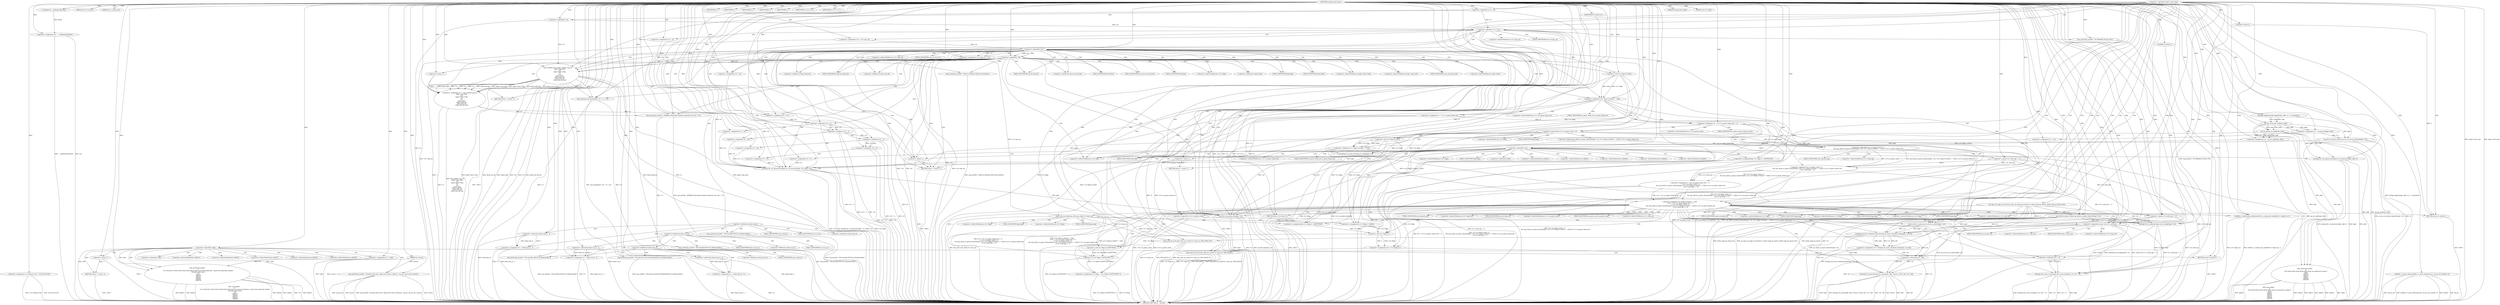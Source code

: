 digraph hostapd_notif_assoc {  
"1000116" [label = "(METHOD,hostapd_notif_assoc)" ]
"1000603" [label = "(METHOD_RETURN,int __fastcall)" ]
"1000117" [label = "(PARAM,hostapd_data *hapd)" ]
"1000118" [label = "(PARAM,const u8 *addr)" ]
"1000119" [label = "(PARAM,const u8 *req_ies)" ]
"1000120" [label = "(PARAM,size_t req_ies_len)" ]
"1000121" [label = "(PARAM,int reassoc)" ]
"1000138" [label = "(<operator>.assignment,v24 = __readfsqword(0x28u))" ]
"1000140" [label = "(__readfsqword,__readfsqword(0x28u))" ]
"1000143" [label = "(<operator>.logicalNot,!addr)" ]
"1000146" [label = "(wpa_printf,wpa_printf(2, \"hostapd_notif_assoc: Skip event with no address\", req_ies, req_ies_len, reassoc))" ]
"1000152" [label = "(RETURN,return -1;,return -1;)" ]
"1000153" [label = "(<operator>.minus,-1)" ]
"1000155" [label = "(<operator>.assignment,v10 = *addr)" ]
"1000160" [label = "(wpa_printf,wpa_printf(\n      2,\n      \"%s: Invalid SA=%02x:%02x:%02x:%02x:%02x:%02x in received indication - ignore this indication silently\",\n      \"hostapd_notif_assoc\",\n      v10,\n      addr[1],\n      addr[2],\n      addr[3],\n      addr[4],\n      addr[5]))" ]
"1000180" [label = "(RETURN,return 0;,return 0;)" ]
"1000181" [label = "(LITERAL,0,return 0;)" ]
"1000182" [label = "(hostapd_logger,hostapd_logger(hapd, addr, 1u, 2, \"associated\"))" ]
"1000188" [label = "(ieee802_11_parse_elems,ieee802_11_parse_elems(req_ies, req_ies_len, &elems, 0))" ]
"1000199" [label = "(<operator>.assignment,v11 = elems.wps_ie - 2)" ]
"1000201" [label = "(<operator>.subtraction,elems.wps_ie - 2)" ]
"1000206" [label = "(IDENTIFIER,L,)" ]
"1000207" [label = "(wpa_printf,wpa_printf(2, \"STA included WPS IE in (Re)AssocReq\"))" ]
"1000216" [label = "(<operator>.assignment,v11 = elems.rsn_ie - 2)" ]
"1000218" [label = "(<operator>.subtraction,elems.rsn_ie - 2)" ]
"1000223" [label = "(IDENTIFIER,L,)" ]
"1000224" [label = "(wpa_printf,wpa_printf(2, \"STA included RSN IE in (Re)AssocReq\"))" ]
"1000233" [label = "(<operator>.assignment,v11 = elems.wpa_ie - 2)" ]
"1000235" [label = "(<operator>.subtraction,elems.wpa_ie - 2)" ]
"1000240" [label = "(IDENTIFIER,L,)" ]
"1000241" [label = "(wpa_printf,wpa_printf(2, \"STA included WPA IE in (Re)AssocReq\"))" ]
"1000246" [label = "(wpa_printf,wpa_printf(2, \"STA did not include WPS/RSN/WPA IE in (Re)AssocReq\"))" ]
"1000249" [label = "(IDENTIFIER,L,)" ]
"1000250" [label = "(IDENTIFIER,L,)" ]
"1000251" [label = "(<operator>.assignment,v13 = ap_get_sta(hapd, addr))" ]
"1000253" [label = "(ap_get_sta,ap_get_sta(hapd, addr))" ]
"1000256" [label = "(<operator>.assignment,v14 = v13)" ]
"1000260" [label = "(IDENTIFIER,v13,if ( v13 ))" ]
"1000262" [label = "(ap_sta_no_session_timeout,ap_sta_no_session_timeout(hapd, v13))" ]
"1000265" [label = "(accounting_sta_stop,accounting_sta_stop(hapd, v14))" ]
"1000268" [label = "(<operator>.assignment,v14->timeout_next = STA_NULLFUNC)" ]
"1000275" [label = "(<operator>.assignment,v14 = ap_sta_add(hapd, addr))" ]
"1000277" [label = "(ap_sta_add,ap_sta_add(hapd, addr))" ]
"1000281" [label = "(<operator>.logicalNot,!v14)" ]
"1000284" [label = "(hostapd_drv_sta_disassoc,hostapd_drv_sta_disassoc(hapd, addr, 5))" ]
"1000288" [label = "(RETURN,return -1;,return -1;)" ]
"1000289" [label = "(<operator>.minus,-1)" ]
"1000291" [label = "(<operators>.assignmentAnd,v14->flags &= 0xFFFECFFF)" ]
"1000297" [label = "(wpa_printf,wpa_printf(\n      3,\n      \"STA %02x:%02x:%02x:%02x:%02x:%02x not allowed to connect\",\n      *addr,\n      addr[1],\n      addr[2],\n      addr[3],\n      addr[4],\n      addr[5]))" ]
"1000317" [label = "(<operator>.assignment,v15 = 1)" ]
"1000321" [label = "(hostapd_drv_sta_disassoc,hostapd_drv_sta_disassoc(hapd, v14->addr, v15))" ]
"1000327" [label = "(ap_free_sta,ap_free_sta(hapd, v14))" ]
"1000330" [label = "(RETURN,return -1;,return -1;)" ]
"1000331" [label = "(<operator>.minus,-1)" ]
"1000333" [label = "(ap_copy_sta_supp_op_classes,ap_copy_sta_supp_op_classes(v14, elems.supp_op_classes, elems.supp_op_classes_len))" ]
"1000342" [label = "(<operator>.logicalNot,!hapd->conf->wpa)" ]
"1000350" [label = "(<operator>.logicalOr,!v11 || !v12)" ]
"1000351" [label = "(<operator>.logicalNot,!v11)" ]
"1000353" [label = "(<operator>.logicalNot,!v12)" ]
"1000356" [label = "(wpa_printf,wpa_printf(2, \"No WPA/RSN IE from STA\"))" ]
"1000359" [label = "(<operator>.assignment,v15 = 13)" ]
"1000363" [label = "(<operator>.assignment,v16 = v14->wpa_sm)" ]
"1000369" [label = "(<operator>.logicalNot,!v16)" ]
"1000372" [label = "(<operator>.assignment,v14->wpa_sm = v16)" ]
"1000378" [label = "(<operator>.logicalNot,!v16)" ]
"1000381" [label = "(wpa_printf,wpa_printf(5, \"Failed to initialize WPA state machine\"))" ]
"1000384" [label = "(RETURN,return -1;,return -1;)" ]
"1000385" [label = "(<operator>.minus,-1)" ]
"1000387" [label = "(<operator>.assignment,v17 = wpa_validate_wpa_ie(\n          hapd->wpa_auth,\n          v16,\n          hapd->iface->freq,\n          v11,\n          v12,\n          elems.mdie,\n          elems.mdie_len,\n          elems.owe_dh,\n          elems.owe_dh_len))" ]
"1000389" [label = "(wpa_validate_wpa_ie,wpa_validate_wpa_ie(\n          hapd->wpa_auth,\n          v16,\n          hapd->iface->freq,\n          v11,\n          v12,\n          elems.mdie,\n          elems.mdie_len,\n          elems.owe_dh,\n          elems.owe_dh_len))" ]
"1000414" [label = "(IDENTIFIER,v17,if ( v17 ))" ]
"1000416" [label = "(<operator>.assignment,v18 = v17)" ]
"1000419" [label = "(wpa_printf,wpa_printf(2, \"WPA/RSN information element rejected? (res %u)\", v17))" ]
"1000423" [label = "(wpa_hexdump,wpa_hexdump(2, \"IE\", v11, v12))" ]
"1000428" [label = "(<operator>.assignment,v15 = 18)" ]
"1000432" [label = "(<operator>.notEquals,v18 != 2)" ]
"1000436" [label = "(<operator>.assignment,v15 = 19)" ]
"1000440" [label = "(<operator>.notEquals,v18 != 3)" ]
"1000444" [label = "(<operator>.assignment,v15 = 20)" ]
"1000448" [label = "(<operator>.notEquals,v18 != 4)" ]
"1000452" [label = "(<operator>.assignment,v15 = 24)" ]
"1000456" [label = "(<operator>.notEquals,v18 != 8)" ]
"1000459" [label = "(<operator>.assignment,v15 = 13)" ]
"1000464" [label = "(<operator>.logicalOr,(v14->flags & 0x402) != 1026\n    || (v5 = v14->sa_query_timed_out) != 0\n    || v14->sa_query_count > 0\n    && ((ap_check_sa_query_timeout(hapd, v14), (v14->flags & 0x402) != 1026) || v14->sa_query_timed_out)\n    || v14->auth_alg == 2)" ]
"1000465" [label = "(<operator>.notEquals,(v14->flags & 0x402) != 1026)" ]
"1000466" [label = "(<operator>.and,v14->flags & 0x402)" ]
"1000472" [label = "(<operator>.logicalOr,(v5 = v14->sa_query_timed_out) != 0\n    || v14->sa_query_count > 0\n    && ((ap_check_sa_query_timeout(hapd, v14), (v14->flags & 0x402) != 1026) || v14->sa_query_timed_out)\n    || v14->auth_alg == 2)" ]
"1000473" [label = "(<operator>.notEquals,(v5 = v14->sa_query_timed_out) != 0)" ]
"1000474" [label = "(<operator>.assignment,v5 = v14->sa_query_timed_out)" ]
"1000480" [label = "(<operator>.logicalOr,v14->sa_query_count > 0\n    && ((ap_check_sa_query_timeout(hapd, v14), (v14->flags & 0x402) != 1026) || v14->sa_query_timed_out)\n    || v14->auth_alg == 2)" ]
"1000481" [label = "(<operator>.logicalAnd,v14->sa_query_count > 0\n    && ((ap_check_sa_query_timeout(hapd, v14), (v14->flags & 0x402) != 1026) || v14->sa_query_timed_out))" ]
"1000482" [label = "(<operator>.greaterThan,v14->sa_query_count > 0)" ]
"1000489" [label = "(ap_check_sa_query_timeout,ap_check_sa_query_timeout(hapd, v14))" ]
"1000492" [label = "(<operator>.notEquals,(v14->flags & 0x402) != 1026)" ]
"1000493" [label = "(<operator>.and,v14->flags & 0x402)" ]
"1000487" [label = "(<operator>.logicalOr,(ap_check_sa_query_timeout(hapd, v14), (v14->flags & 0x402) != 1026) || v14->sa_query_timed_out)" ]
"1000502" [label = "(<operator>.equals,v14->auth_alg == 2)" ]
"1000509" [label = "(wpa_auth_uses_mfp,wpa_auth_uses_mfp(v14->wpa_sm))" ]
"1000513" [label = "(<operators>.assignmentOr,v14->flags |= 0x400u)" ]
"1000519" [label = "(<operators>.assignmentAnd,v14->flags &= 0xFFFFFBFF)" ]
"1000525" [label = "(<operator>.assignment,v20 = v14->flags & 2)" ]
"1000527" [label = "(<operator>.and,v14->flags & 2)" ]
"1000532" [label = "(<operator>.assignment,v14->flags = v14->flags & 0xFFF7FFFF | 3)" ]
"1000536" [label = "(<operator>.or,v14->flags & 0xFFF7FFFF | 3)" ]
"1000537" [label = "(<operator>.and,v14->flags & 0xFFF7FFFF)" ]
"1000543" [label = "(hostapd_set_sta_flags,hostapd_set_sta_flags(hapd, v14))" ]
"1000547" [label = "(<operator>.logicalAnd,reassoc && v14->auth_alg == 2)" ]
"1000549" [label = "(<operator>.equals,v14->auth_alg == 2)" ]
"1000554" [label = "(wpa_auth_sm_event,wpa_auth_sm_event(v14->wpa_sm, WPA_ASSOC_FT))" ]
"1000560" [label = "(wpa_auth_sm_event,wpa_auth_sm_event(v14->wpa_sm, WPA_ASSOC))" ]
"1000565" [label = "(hostapd_new_assoc_sta,hostapd_new_assoc_sta(hapd, v14, v20 != 0))" ]
"1000568" [label = "(<operator>.notEquals,v20 != 0)" ]
"1000571" [label = "(ieee802_1x_notify_port_enabled,ieee802_1x_notify_port_enabled(v14->eapol_sm, 1))" ]
"1000576" [label = "(RETURN,return 0;,return 0;)" ]
"1000577" [label = "(LITERAL,0,return 0;)" ]
"1000579" [label = "(<operator>.logicalNot,!v14->sa_query_count)" ]
"1000583" [label = "(ap_sta_start_sa_query,ap_sta_start_sa_query(hapd, v14))" ]
"1000586" [label = "(<operator>.assignment,v19 = hostapd_eid_assoc_comeback_time(hapd, v14, buf))" ]
"1000588" [label = "(hostapd_eid_assoc_comeback_time,hostapd_eid_assoc_comeback_time(hapd, v14, buf))" ]
"1000592" [label = "(hostapd_sta_assoc,hostapd_sta_assoc(hapd, addr, reassoc, 0x1Eu, buf, v19 - buf))" ]
"1000598" [label = "(<operator>.subtraction,v19 - buf)" ]
"1000601" [label = "(RETURN,return v5;,return v5;)" ]
"1000602" [label = "(IDENTIFIER,v5,return v5;)" ]
"1000157" [label = "(<operator>.indirection,*addr)" ]
"1000165" [label = "(<operator>.indirectIndexAccess,addr[1])" ]
"1000168" [label = "(<operator>.indirectIndexAccess,addr[2])" ]
"1000171" [label = "(<operator>.indirectIndexAccess,addr[3])" ]
"1000174" [label = "(<operator>.indirectIndexAccess,addr[4])" ]
"1000177" [label = "(<operator>.indirectIndexAccess,addr[5])" ]
"1000195" [label = "(<operator>.fieldAccess,elems.wps_ie)" ]
"1000202" [label = "(<operator>.fieldAccess,elems.wps_ie)" ]
"1000204" [label = "(FIELD_IDENTIFIER,wps_ie,wps_ie)" ]
"1000212" [label = "(<operator>.fieldAccess,elems.rsn_ie)" ]
"1000214" [label = "(FIELD_IDENTIFIER,rsn_ie,rsn_ie)" ]
"1000219" [label = "(<operator>.fieldAccess,elems.rsn_ie)" ]
"1000221" [label = "(FIELD_IDENTIFIER,rsn_ie,rsn_ie)" ]
"1000229" [label = "(<operator>.fieldAccess,elems.wpa_ie)" ]
"1000231" [label = "(FIELD_IDENTIFIER,wpa_ie,wpa_ie)" ]
"1000236" [label = "(<operator>.fieldAccess,elems.wpa_ie)" ]
"1000238" [label = "(FIELD_IDENTIFIER,wpa_ie,wpa_ie)" ]
"1000292" [label = "(<operator>.indirectFieldAccess,v14->flags)" ]
"1000294" [label = "(FIELD_IDENTIFIER,flags,flags)" ]
"1000300" [label = "(<operator>.indirection,*addr)" ]
"1000302" [label = "(<operator>.indirectIndexAccess,addr[1])" ]
"1000305" [label = "(<operator>.indirectIndexAccess,addr[2])" ]
"1000308" [label = "(<operator>.indirectIndexAccess,addr[3])" ]
"1000311" [label = "(<operator>.indirectIndexAccess,addr[4])" ]
"1000314" [label = "(<operator>.indirectIndexAccess,addr[5])" ]
"1000323" [label = "(<operator>.indirectFieldAccess,v14->addr)" ]
"1000325" [label = "(FIELD_IDENTIFIER,addr,addr)" ]
"1000365" [label = "(<operator>.indirectFieldAccess,v14->wpa_sm)" ]
"1000367" [label = "(FIELD_IDENTIFIER,wpa_sm,wpa_sm)" ]
"1000373" [label = "(<operator>.indirectFieldAccess,v14->wpa_sm)" ]
"1000375" [label = "(FIELD_IDENTIFIER,wpa_sm,wpa_sm)" ]
"1000390" [label = "(<operator>.indirectFieldAccess,hapd->wpa_auth)" ]
"1000392" [label = "(FIELD_IDENTIFIER,wpa_auth,wpa_auth)" ]
"1000394" [label = "(<operator>.indirectFieldAccess,hapd->iface->freq)" ]
"1000395" [label = "(<operator>.indirectFieldAccess,hapd->iface)" ]
"1000397" [label = "(FIELD_IDENTIFIER,iface,iface)" ]
"1000398" [label = "(FIELD_IDENTIFIER,freq,freq)" ]
"1000401" [label = "(<operator>.fieldAccess,elems.mdie)" ]
"1000403" [label = "(FIELD_IDENTIFIER,mdie,mdie)" ]
"1000404" [label = "(<operator>.fieldAccess,elems.mdie_len)" ]
"1000406" [label = "(FIELD_IDENTIFIER,mdie_len,mdie_len)" ]
"1000407" [label = "(<operator>.fieldAccess,elems.owe_dh)" ]
"1000409" [label = "(FIELD_IDENTIFIER,owe_dh,owe_dh)" ]
"1000410" [label = "(<operator>.fieldAccess,elems.owe_dh_len)" ]
"1000412" [label = "(FIELD_IDENTIFIER,owe_dh_len,owe_dh_len)" ]
"1000467" [label = "(<operator>.indirectFieldAccess,v14->flags)" ]
"1000469" [label = "(FIELD_IDENTIFIER,flags,flags)" ]
"1000476" [label = "(<operator>.indirectFieldAccess,v14->sa_query_timed_out)" ]
"1000478" [label = "(FIELD_IDENTIFIER,sa_query_timed_out,sa_query_timed_out)" ]
"1000483" [label = "(<operator>.indirectFieldAccess,v14->sa_query_count)" ]
"1000485" [label = "(FIELD_IDENTIFIER,sa_query_count,sa_query_count)" ]
"1000494" [label = "(<operator>.indirectFieldAccess,v14->flags)" ]
"1000496" [label = "(FIELD_IDENTIFIER,flags,flags)" ]
"1000499" [label = "(<operator>.indirectFieldAccess,v14->sa_query_timed_out)" ]
"1000501" [label = "(FIELD_IDENTIFIER,sa_query_timed_out,sa_query_timed_out)" ]
"1000503" [label = "(<operator>.indirectFieldAccess,v14->auth_alg)" ]
"1000505" [label = "(FIELD_IDENTIFIER,auth_alg,auth_alg)" ]
"1000510" [label = "(<operator>.indirectFieldAccess,v14->wpa_sm)" ]
"1000512" [label = "(FIELD_IDENTIFIER,wpa_sm,wpa_sm)" ]
"1000514" [label = "(<operator>.indirectFieldAccess,v14->flags)" ]
"1000516" [label = "(FIELD_IDENTIFIER,flags,flags)" ]
"1000520" [label = "(<operator>.indirectFieldAccess,v14->flags)" ]
"1000522" [label = "(FIELD_IDENTIFIER,flags,flags)" ]
"1000528" [label = "(<operator>.indirectFieldAccess,v14->flags)" ]
"1000530" [label = "(FIELD_IDENTIFIER,flags,flags)" ]
"1000533" [label = "(<operator>.indirectFieldAccess,v14->flags)" ]
"1000535" [label = "(FIELD_IDENTIFIER,flags,flags)" ]
"1000538" [label = "(<operator>.indirectFieldAccess,v14->flags)" ]
"1000540" [label = "(FIELD_IDENTIFIER,flags,flags)" ]
"1000550" [label = "(<operator>.indirectFieldAccess,v14->auth_alg)" ]
"1000552" [label = "(FIELD_IDENTIFIER,auth_alg,auth_alg)" ]
"1000555" [label = "(<operator>.indirectFieldAccess,v14->wpa_sm)" ]
"1000557" [label = "(FIELD_IDENTIFIER,wpa_sm,wpa_sm)" ]
"1000561" [label = "(<operator>.indirectFieldAccess,v14->wpa_sm)" ]
"1000563" [label = "(FIELD_IDENTIFIER,wpa_sm,wpa_sm)" ]
"1000572" [label = "(<operator>.indirectFieldAccess,v14->eapol_sm)" ]
"1000574" [label = "(FIELD_IDENTIFIER,eapol_sm,eapol_sm)" ]
"1000580" [label = "(<operator>.indirectFieldAccess,v14->sa_query_count)" ]
"1000582" [label = "(FIELD_IDENTIFIER,sa_query_count,sa_query_count)" ]
  "1000152" -> "1000603"  [ label = "DDG: <RET>"] 
  "1000576" -> "1000603"  [ label = "DDG: <RET>"] 
  "1000180" -> "1000603"  [ label = "DDG: <RET>"] 
  "1000384" -> "1000603"  [ label = "DDG: <RET>"] 
  "1000288" -> "1000603"  [ label = "DDG: <RET>"] 
  "1000330" -> "1000603"  [ label = "DDG: <RET>"] 
  "1000464" -> "1000603"  [ label = "DDG: (v14->flags & 0x402) != 1026\n    || (v5 = v14->sa_query_timed_out) != 0\n    || v14->sa_query_count > 0\n    && ((ap_check_sa_query_timeout(hapd, v14), (v14->flags & 0x402) != 1026) || v14->sa_query_timed_out)\n    || v14->auth_alg == 2"] 
  "1000525" -> "1000603"  [ label = "DDG: v14->flags & 2"] 
  "1000547" -> "1000603"  [ label = "DDG: v14->auth_alg == 2"] 
  "1000289" -> "1000603"  [ label = "DDG: -1"] 
  "1000327" -> "1000603"  [ label = "DDG: ap_free_sta(hapd, v14)"] 
  "1000160" -> "1000603"  [ label = "DDG: v10"] 
  "1000143" -> "1000603"  [ label = "DDG: addr"] 
  "1000216" -> "1000603"  [ label = "DDG: elems.rsn_ie - 2"] 
  "1000532" -> "1000603"  [ label = "DDG: v14->flags"] 
  "1000143" -> "1000603"  [ label = "DDG: !addr"] 
  "1000342" -> "1000603"  [ label = "DDG: !hapd->conf->wpa"] 
  "1000389" -> "1000603"  [ label = "DDG: hapd->iface->freq"] 
  "1000565" -> "1000603"  [ label = "DDG: v14"] 
  "1000199" -> "1000603"  [ label = "DDG: v11"] 
  "1000571" -> "1000603"  [ label = "DDG: ieee802_1x_notify_port_enabled(v14->eapol_sm, 1)"] 
  "1000387" -> "1000603"  [ label = "DDG: wpa_validate_wpa_ie(\n          hapd->wpa_auth,\n          v16,\n          hapd->iface->freq,\n          v11,\n          v12,\n          elems.mdie,\n          elems.mdie_len,\n          elems.owe_dh,\n          elems.owe_dh_len)"] 
  "1000188" -> "1000603"  [ label = "DDG: &elems"] 
  "1000532" -> "1000603"  [ label = "DDG: v14->flags & 0xFFF7FFFF | 3"] 
  "1000480" -> "1000603"  [ label = "DDG: v14->auth_alg == 2"] 
  "1000389" -> "1000603"  [ label = "DDG: elems.owe_dh"] 
  "1000333" -> "1000603"  [ label = "DDG: elems.supp_op_classes"] 
  "1000351" -> "1000603"  [ label = "DDG: v11"] 
  "1000138" -> "1000603"  [ label = "DDG: v24"] 
  "1000188" -> "1000603"  [ label = "DDG: req_ies"] 
  "1000350" -> "1000603"  [ label = "DDG: !v12"] 
  "1000547" -> "1000603"  [ label = "DDG: reassoc"] 
  "1000160" -> "1000603"  [ label = "DDG: addr[4]"] 
  "1000321" -> "1000603"  [ label = "DDG: hostapd_drv_sta_disassoc(hapd, v14->addr, v15)"] 
  "1000268" -> "1000603"  [ label = "DDG: v14->timeout_next"] 
  "1000265" -> "1000603"  [ label = "DDG: accounting_sta_stop(hapd, v14)"] 
  "1000297" -> "1000603"  [ label = "DDG: addr[3]"] 
  "1000560" -> "1000603"  [ label = "DDG: WPA_ASSOC"] 
  "1000350" -> "1000603"  [ label = "DDG: !v11"] 
  "1000256" -> "1000603"  [ label = "DDG: v13"] 
  "1000419" -> "1000603"  [ label = "DDG: v17"] 
  "1000592" -> "1000603"  [ label = "DDG: addr"] 
  "1000333" -> "1000603"  [ label = "DDG: v14"] 
  "1000321" -> "1000603"  [ label = "DDG: v14->addr"] 
  "1000554" -> "1000603"  [ label = "DDG: v14->wpa_sm"] 
  "1000389" -> "1000603"  [ label = "DDG: elems.mdie"] 
  "1000246" -> "1000603"  [ label = "DDG: wpa_printf(2, \"STA did not include WPS/RSN/WPA IE in (Re)AssocReq\")"] 
  "1000155" -> "1000603"  [ label = "DDG: *addr"] 
  "1000216" -> "1000603"  [ label = "DDG: v11"] 
  "1000389" -> "1000603"  [ label = "DDG: v16"] 
  "1000547" -> "1000603"  [ label = "DDG: reassoc && v14->auth_alg == 2"] 
  "1000369" -> "1000603"  [ label = "DDG: !v16"] 
  "1000432" -> "1000603"  [ label = "DDG: v18"] 
  "1000481" -> "1000603"  [ label = "DDG: v14->sa_query_count > 0"] 
  "1000592" -> "1000603"  [ label = "DDG: buf"] 
  "1000448" -> "1000603"  [ label = "DDG: v18 != 4"] 
  "1000233" -> "1000603"  [ label = "DDG: v11"] 
  "1000579" -> "1000603"  [ label = "DDG: !v14->sa_query_count"] 
  "1000121" -> "1000603"  [ label = "DDG: reassoc"] 
  "1000482" -> "1000603"  [ label = "DDG: v14->sa_query_count"] 
  "1000356" -> "1000603"  [ label = "DDG: wpa_printf(2, \"No WPA/RSN IE from STA\")"] 
  "1000268" -> "1000603"  [ label = "DDG: STA_NULLFUNC"] 
  "1000480" -> "1000603"  [ label = "DDG: v14->sa_query_count > 0\n    && ((ap_check_sa_query_timeout(hapd, v14), (v14->flags & 0x402) != 1026) || v14->sa_query_timed_out)"] 
  "1000464" -> "1000603"  [ label = "DDG: (v14->flags & 0x402) != 1026"] 
  "1000481" -> "1000603"  [ label = "DDG: (ap_check_sa_query_timeout(hapd, v14), (v14->flags & 0x402) != 1026) || v14->sa_query_timed_out"] 
  "1000440" -> "1000603"  [ label = "DDG: v18 != 3"] 
  "1000153" -> "1000603"  [ label = "DDG: -1"] 
  "1000586" -> "1000603"  [ label = "DDG: hostapd_eid_assoc_comeback_time(hapd, v14, buf)"] 
  "1000241" -> "1000603"  [ label = "DDG: wpa_printf(2, \"STA included WPA IE in (Re)AssocReq\")"] 
  "1000297" -> "1000603"  [ label = "DDG: addr[1]"] 
  "1000554" -> "1000603"  [ label = "DDG: WPA_ASSOC_FT"] 
  "1000456" -> "1000603"  [ label = "DDG: v18"] 
  "1000389" -> "1000603"  [ label = "DDG: v12"] 
  "1000363" -> "1000603"  [ label = "DDG: v14->wpa_sm"] 
  "1000291" -> "1000603"  [ label = "DDG: v14->flags"] 
  "1000224" -> "1000603"  [ label = "DDG: wpa_printf(2, \"STA included RSN IE in (Re)AssocReq\")"] 
  "1000423" -> "1000603"  [ label = "DDG: v11"] 
  "1000146" -> "1000603"  [ label = "DDG: req_ies_len"] 
  "1000146" -> "1000603"  [ label = "DDG: req_ies"] 
  "1000472" -> "1000603"  [ label = "DDG: v14->sa_query_count > 0\n    && ((ap_check_sa_query_timeout(hapd, v14), (v14->flags & 0x402) != 1026) || v14->sa_query_timed_out)\n    || v14->auth_alg == 2"] 
  "1000182" -> "1000603"  [ label = "DDG: hostapd_logger(hapd, addr, 1u, 2, \"associated\")"] 
  "1000251" -> "1000603"  [ label = "DDG: ap_get_sta(hapd, addr)"] 
  "1000235" -> "1000603"  [ label = "DDG: elems.wpa_ie"] 
  "1000281" -> "1000603"  [ label = "DDG: v14"] 
  "1000419" -> "1000603"  [ label = "DDG: wpa_printf(2, \"WPA/RSN information element rejected? (res %u)\", v17)"] 
  "1000188" -> "1000603"  [ label = "DDG: req_ies_len"] 
  "1000474" -> "1000603"  [ label = "DDG: v5"] 
  "1000385" -> "1000603"  [ label = "DDG: -1"] 
  "1000275" -> "1000603"  [ label = "DDG: ap_sta_add(hapd, addr)"] 
  "1000389" -> "1000603"  [ label = "DDG: elems.owe_dh_len"] 
  "1000350" -> "1000603"  [ label = "DDG: !v11 || !v12"] 
  "1000378" -> "1000603"  [ label = "DDG: !v16"] 
  "1000253" -> "1000603"  [ label = "DDG: addr"] 
  "1000207" -> "1000603"  [ label = "DDG: wpa_printf(2, \"STA included WPS IE in (Re)AssocReq\")"] 
  "1000583" -> "1000603"  [ label = "DDG: ap_sta_start_sa_query(hapd, v14)"] 
  "1000277" -> "1000603"  [ label = "DDG: addr"] 
  "1000297" -> "1000603"  [ label = "DDG: addr[5]"] 
  "1000378" -> "1000603"  [ label = "DDG: v16"] 
  "1000487" -> "1000603"  [ label = "DDG: v14->sa_query_timed_out"] 
  "1000342" -> "1000603"  [ label = "DDG: hapd->conf->wpa"] 
  "1000284" -> "1000603"  [ label = "DDG: addr"] 
  "1000440" -> "1000603"  [ label = "DDG: v18"] 
  "1000592" -> "1000603"  [ label = "DDG: hapd"] 
  "1000297" -> "1000603"  [ label = "DDG: addr[4]"] 
  "1000598" -> "1000603"  [ label = "DDG: v19"] 
  "1000560" -> "1000603"  [ label = "DDG: wpa_auth_sm_event(v14->wpa_sm, WPA_ASSOC)"] 
  "1000502" -> "1000603"  [ label = "DDG: v14->auth_alg"] 
  "1000160" -> "1000603"  [ label = "DDG: addr[3]"] 
  "1000472" -> "1000603"  [ label = "DDG: (v5 = v14->sa_query_timed_out) != 0"] 
  "1000188" -> "1000603"  [ label = "DDG: ieee802_11_parse_elems(req_ies, req_ies_len, &elems, 0)"] 
  "1000281" -> "1000603"  [ label = "DDG: !v14"] 
  "1000387" -> "1000603"  [ label = "DDG: v17"] 
  "1000389" -> "1000603"  [ label = "DDG: elems.mdie_len"] 
  "1000423" -> "1000603"  [ label = "DDG: wpa_hexdump(2, \"IE\", v11, v12)"] 
  "1000565" -> "1000603"  [ label = "DDG: v20 != 0"] 
  "1000474" -> "1000603"  [ label = "DDG: v14->sa_query_timed_out"] 
  "1000568" -> "1000603"  [ label = "DDG: v20"] 
  "1000327" -> "1000603"  [ label = "DDG: hapd"] 
  "1000536" -> "1000603"  [ label = "DDG: v14->flags & 0xFFF7FFFF"] 
  "1000297" -> "1000603"  [ label = "DDG: *addr"] 
  "1000592" -> "1000603"  [ label = "DDG: hostapd_sta_assoc(hapd, addr, reassoc, 0x1Eu, buf, v19 - buf)"] 
  "1000489" -> "1000603"  [ label = "DDG: ap_check_sa_query_timeout(hapd, v14)"] 
  "1000199" -> "1000603"  [ label = "DDG: elems.wps_ie - 2"] 
  "1000565" -> "1000603"  [ label = "DDG: hapd"] 
  "1000466" -> "1000603"  [ label = "DDG: v14->flags"] 
  "1000327" -> "1000603"  [ label = "DDG: v14"] 
  "1000160" -> "1000603"  [ label = "DDG: addr[5]"] 
  "1000432" -> "1000603"  [ label = "DDG: v18 != 2"] 
  "1000448" -> "1000603"  [ label = "DDG: v18"] 
  "1000493" -> "1000603"  [ label = "DDG: v14->flags"] 
  "1000565" -> "1000603"  [ label = "DDG: hostapd_new_assoc_sta(hapd, v14, v20 != 0)"] 
  "1000353" -> "1000603"  [ label = "DDG: v12"] 
  "1000588" -> "1000603"  [ label = "DDG: v14"] 
  "1000138" -> "1000603"  [ label = "DDG: __readfsqword(0x28u)"] 
  "1000262" -> "1000603"  [ label = "DDG: v13"] 
  "1000492" -> "1000603"  [ label = "DDG: v14->flags & 0x402"] 
  "1000554" -> "1000603"  [ label = "DDG: wpa_auth_sm_event(v14->wpa_sm, WPA_ASSOC_FT)"] 
  "1000297" -> "1000603"  [ label = "DDG: addr[2]"] 
  "1000284" -> "1000603"  [ label = "DDG: hostapd_drv_sta_disassoc(hapd, addr, 5)"] 
  "1000592" -> "1000603"  [ label = "DDG: v19 - buf"] 
  "1000389" -> "1000603"  [ label = "DDG: v11"] 
  "1000160" -> "1000603"  [ label = "DDG: wpa_printf(\n      2,\n      \"%s: Invalid SA=%02x:%02x:%02x:%02x:%02x:%02x in received indication - ignore this indication silently\",\n      \"hostapd_notif_assoc\",\n      v10,\n      addr[1],\n      addr[2],\n      addr[3],\n      addr[4],\n      addr[5])"] 
  "1000579" -> "1000603"  [ label = "DDG: v14->sa_query_count"] 
  "1000464" -> "1000603"  [ label = "DDG: (v5 = v14->sa_query_timed_out) != 0\n    || v14->sa_query_count > 0\n    && ((ap_check_sa_query_timeout(hapd, v14), (v14->flags & 0x402) != 1026) || v14->sa_query_timed_out)\n    || v14->auth_alg == 2"] 
  "1000509" -> "1000603"  [ label = "DDG: wpa_auth_uses_mfp(v14->wpa_sm)"] 
  "1000262" -> "1000603"  [ label = "DDG: ap_sta_no_session_timeout(hapd, v13)"] 
  "1000321" -> "1000603"  [ label = "DDG: v15"] 
  "1000372" -> "1000603"  [ label = "DDG: v14->wpa_sm"] 
  "1000592" -> "1000603"  [ label = "DDG: reassoc"] 
  "1000201" -> "1000603"  [ label = "DDG: elems.wps_ie"] 
  "1000297" -> "1000603"  [ label = "DDG: wpa_printf(\n      3,\n      \"STA %02x:%02x:%02x:%02x:%02x:%02x not allowed to connect\",\n      *addr,\n      addr[1],\n      addr[2],\n      addr[3],\n      addr[4],\n      addr[5])"] 
  "1000543" -> "1000603"  [ label = "DDG: hostapd_set_sta_flags(hapd, v14)"] 
  "1000465" -> "1000603"  [ label = "DDG: v14->flags & 0x402"] 
  "1000560" -> "1000603"  [ label = "DDG: v14->wpa_sm"] 
  "1000456" -> "1000603"  [ label = "DDG: v18 != 8"] 
  "1000333" -> "1000603"  [ label = "DDG: elems.supp_op_classes_len"] 
  "1000571" -> "1000603"  [ label = "DDG: v14->eapol_sm"] 
  "1000146" -> "1000603"  [ label = "DDG: wpa_printf(2, \"hostapd_notif_assoc: Skip event with no address\", req_ies, req_ies_len, reassoc)"] 
  "1000381" -> "1000603"  [ label = "DDG: wpa_printf(5, \"Failed to initialize WPA state machine\")"] 
  "1000423" -> "1000603"  [ label = "DDG: v12"] 
  "1000160" -> "1000603"  [ label = "DDG: addr[2]"] 
  "1000160" -> "1000603"  [ label = "DDG: addr[1]"] 
  "1000389" -> "1000603"  [ label = "DDG: hapd->wpa_auth"] 
  "1000218" -> "1000603"  [ label = "DDG: elems.rsn_ie"] 
  "1000146" -> "1000603"  [ label = "DDG: reassoc"] 
  "1000233" -> "1000603"  [ label = "DDG: elems.wpa_ie - 2"] 
  "1000284" -> "1000603"  [ label = "DDG: hapd"] 
  "1000549" -> "1000603"  [ label = "DDG: v14->auth_alg"] 
  "1000333" -> "1000603"  [ label = "DDG: ap_copy_sta_supp_op_classes(v14, elems.supp_op_classes, elems.supp_op_classes_len)"] 
  "1000331" -> "1000603"  [ label = "DDG: -1"] 
  "1000601" -> "1000603"  [ label = "DDG: <RET>"] 
  "1000116" -> "1000117"  [ label = "DDG: "] 
  "1000116" -> "1000118"  [ label = "DDG: "] 
  "1000116" -> "1000119"  [ label = "DDG: "] 
  "1000116" -> "1000120"  [ label = "DDG: "] 
  "1000116" -> "1000121"  [ label = "DDG: "] 
  "1000140" -> "1000138"  [ label = "DDG: 0x28u"] 
  "1000116" -> "1000138"  [ label = "DDG: "] 
  "1000116" -> "1000140"  [ label = "DDG: "] 
  "1000116" -> "1000143"  [ label = "DDG: "] 
  "1000116" -> "1000146"  [ label = "DDG: "] 
  "1000121" -> "1000146"  [ label = "DDG: reassoc"] 
  "1000153" -> "1000152"  [ label = "DDG: -1"] 
  "1000116" -> "1000153"  [ label = "DDG: "] 
  "1000116" -> "1000155"  [ label = "DDG: "] 
  "1000116" -> "1000160"  [ label = "DDG: "] 
  "1000155" -> "1000160"  [ label = "DDG: v10"] 
  "1000143" -> "1000160"  [ label = "DDG: addr"] 
  "1000181" -> "1000180"  [ label = "DDG: 0"] 
  "1000116" -> "1000180"  [ label = "DDG: "] 
  "1000116" -> "1000181"  [ label = "DDG: "] 
  "1000116" -> "1000182"  [ label = "DDG: "] 
  "1000116" -> "1000188"  [ label = "DDG: "] 
  "1000201" -> "1000199"  [ label = "DDG: elems.wps_ie"] 
  "1000201" -> "1000199"  [ label = "DDG: 2"] 
  "1000116" -> "1000199"  [ label = "DDG: "] 
  "1000116" -> "1000201"  [ label = "DDG: "] 
  "1000116" -> "1000206"  [ label = "DDG: "] 
  "1000116" -> "1000207"  [ label = "DDG: "] 
  "1000218" -> "1000216"  [ label = "DDG: elems.rsn_ie"] 
  "1000218" -> "1000216"  [ label = "DDG: 2"] 
  "1000116" -> "1000216"  [ label = "DDG: "] 
  "1000116" -> "1000218"  [ label = "DDG: "] 
  "1000116" -> "1000223"  [ label = "DDG: "] 
  "1000116" -> "1000224"  [ label = "DDG: "] 
  "1000235" -> "1000233"  [ label = "DDG: elems.wpa_ie"] 
  "1000235" -> "1000233"  [ label = "DDG: 2"] 
  "1000116" -> "1000233"  [ label = "DDG: "] 
  "1000116" -> "1000235"  [ label = "DDG: "] 
  "1000116" -> "1000240"  [ label = "DDG: "] 
  "1000116" -> "1000241"  [ label = "DDG: "] 
  "1000116" -> "1000246"  [ label = "DDG: "] 
  "1000116" -> "1000249"  [ label = "DDG: "] 
  "1000116" -> "1000250"  [ label = "DDG: "] 
  "1000253" -> "1000251"  [ label = "DDG: hapd"] 
  "1000253" -> "1000251"  [ label = "DDG: addr"] 
  "1000116" -> "1000251"  [ label = "DDG: "] 
  "1000182" -> "1000253"  [ label = "DDG: hapd"] 
  "1000116" -> "1000253"  [ label = "DDG: "] 
  "1000182" -> "1000253"  [ label = "DDG: addr"] 
  "1000251" -> "1000256"  [ label = "DDG: v13"] 
  "1000116" -> "1000256"  [ label = "DDG: "] 
  "1000116" -> "1000260"  [ label = "DDG: "] 
  "1000253" -> "1000262"  [ label = "DDG: hapd"] 
  "1000116" -> "1000262"  [ label = "DDG: "] 
  "1000251" -> "1000262"  [ label = "DDG: v13"] 
  "1000262" -> "1000265"  [ label = "DDG: hapd"] 
  "1000116" -> "1000265"  [ label = "DDG: "] 
  "1000256" -> "1000265"  [ label = "DDG: v14"] 
  "1000116" -> "1000268"  [ label = "DDG: "] 
  "1000277" -> "1000275"  [ label = "DDG: hapd"] 
  "1000277" -> "1000275"  [ label = "DDG: addr"] 
  "1000116" -> "1000275"  [ label = "DDG: "] 
  "1000253" -> "1000277"  [ label = "DDG: hapd"] 
  "1000116" -> "1000277"  [ label = "DDG: "] 
  "1000253" -> "1000277"  [ label = "DDG: addr"] 
  "1000275" -> "1000281"  [ label = "DDG: v14"] 
  "1000116" -> "1000281"  [ label = "DDG: "] 
  "1000277" -> "1000284"  [ label = "DDG: hapd"] 
  "1000116" -> "1000284"  [ label = "DDG: "] 
  "1000277" -> "1000284"  [ label = "DDG: addr"] 
  "1000289" -> "1000288"  [ label = "DDG: -1"] 
  "1000116" -> "1000289"  [ label = "DDG: "] 
  "1000116" -> "1000291"  [ label = "DDG: "] 
  "1000116" -> "1000297"  [ label = "DDG: "] 
  "1000253" -> "1000297"  [ label = "DDG: addr"] 
  "1000277" -> "1000297"  [ label = "DDG: addr"] 
  "1000116" -> "1000317"  [ label = "DDG: "] 
  "1000265" -> "1000321"  [ label = "DDG: hapd"] 
  "1000277" -> "1000321"  [ label = "DDG: hapd"] 
  "1000116" -> "1000321"  [ label = "DDG: "] 
  "1000444" -> "1000321"  [ label = "DDG: v15"] 
  "1000436" -> "1000321"  [ label = "DDG: v15"] 
  "1000452" -> "1000321"  [ label = "DDG: v15"] 
  "1000317" -> "1000321"  [ label = "DDG: v15"] 
  "1000359" -> "1000321"  [ label = "DDG: v15"] 
  "1000428" -> "1000321"  [ label = "DDG: v15"] 
  "1000459" -> "1000321"  [ label = "DDG: v15"] 
  "1000321" -> "1000327"  [ label = "DDG: hapd"] 
  "1000116" -> "1000327"  [ label = "DDG: "] 
  "1000265" -> "1000327"  [ label = "DDG: v14"] 
  "1000333" -> "1000327"  [ label = "DDG: v14"] 
  "1000281" -> "1000327"  [ label = "DDG: v14"] 
  "1000331" -> "1000330"  [ label = "DDG: -1"] 
  "1000116" -> "1000331"  [ label = "DDG: "] 
  "1000116" -> "1000333"  [ label = "DDG: "] 
  "1000351" -> "1000350"  [ label = "DDG: v11"] 
  "1000116" -> "1000351"  [ label = "DDG: "] 
  "1000353" -> "1000350"  [ label = "DDG: v12"] 
  "1000116" -> "1000353"  [ label = "DDG: "] 
  "1000116" -> "1000356"  [ label = "DDG: "] 
  "1000116" -> "1000359"  [ label = "DDG: "] 
  "1000116" -> "1000363"  [ label = "DDG: "] 
  "1000363" -> "1000369"  [ label = "DDG: v16"] 
  "1000116" -> "1000369"  [ label = "DDG: "] 
  "1000369" -> "1000372"  [ label = "DDG: v16"] 
  "1000116" -> "1000372"  [ label = "DDG: "] 
  "1000116" -> "1000378"  [ label = "DDG: "] 
  "1000369" -> "1000378"  [ label = "DDG: v16"] 
  "1000116" -> "1000381"  [ label = "DDG: "] 
  "1000385" -> "1000384"  [ label = "DDG: -1"] 
  "1000116" -> "1000385"  [ label = "DDG: "] 
  "1000389" -> "1000387"  [ label = "DDG: elems.owe_dh_len"] 
  "1000389" -> "1000387"  [ label = "DDG: elems.mdie"] 
  "1000389" -> "1000387"  [ label = "DDG: v12"] 
  "1000389" -> "1000387"  [ label = "DDG: v16"] 
  "1000389" -> "1000387"  [ label = "DDG: v11"] 
  "1000389" -> "1000387"  [ label = "DDG: elems.owe_dh"] 
  "1000389" -> "1000387"  [ label = "DDG: hapd->wpa_auth"] 
  "1000389" -> "1000387"  [ label = "DDG: hapd->iface->freq"] 
  "1000389" -> "1000387"  [ label = "DDG: elems.mdie_len"] 
  "1000116" -> "1000387"  [ label = "DDG: "] 
  "1000369" -> "1000389"  [ label = "DDG: v16"] 
  "1000378" -> "1000389"  [ label = "DDG: v16"] 
  "1000116" -> "1000389"  [ label = "DDG: "] 
  "1000351" -> "1000389"  [ label = "DDG: v11"] 
  "1000353" -> "1000389"  [ label = "DDG: v12"] 
  "1000116" -> "1000414"  [ label = "DDG: "] 
  "1000387" -> "1000416"  [ label = "DDG: v17"] 
  "1000116" -> "1000416"  [ label = "DDG: "] 
  "1000116" -> "1000419"  [ label = "DDG: "] 
  "1000387" -> "1000419"  [ label = "DDG: v17"] 
  "1000116" -> "1000423"  [ label = "DDG: "] 
  "1000389" -> "1000423"  [ label = "DDG: v11"] 
  "1000389" -> "1000423"  [ label = "DDG: v12"] 
  "1000116" -> "1000428"  [ label = "DDG: "] 
  "1000416" -> "1000432"  [ label = "DDG: v18"] 
  "1000116" -> "1000432"  [ label = "DDG: "] 
  "1000116" -> "1000436"  [ label = "DDG: "] 
  "1000432" -> "1000440"  [ label = "DDG: v18"] 
  "1000116" -> "1000440"  [ label = "DDG: "] 
  "1000116" -> "1000444"  [ label = "DDG: "] 
  "1000440" -> "1000448"  [ label = "DDG: v18"] 
  "1000116" -> "1000448"  [ label = "DDG: "] 
  "1000116" -> "1000452"  [ label = "DDG: "] 
  "1000448" -> "1000456"  [ label = "DDG: v18"] 
  "1000116" -> "1000456"  [ label = "DDG: "] 
  "1000116" -> "1000459"  [ label = "DDG: "] 
  "1000465" -> "1000464"  [ label = "DDG: v14->flags & 0x402"] 
  "1000465" -> "1000464"  [ label = "DDG: 1026"] 
  "1000492" -> "1000464"  [ label = "DDG: (v14->flags & 0x402) != 1026"] 
  "1000466" -> "1000465"  [ label = "DDG: v14->flags"] 
  "1000466" -> "1000465"  [ label = "DDG: 0x402"] 
  "1000116" -> "1000466"  [ label = "DDG: "] 
  "1000116" -> "1000465"  [ label = "DDG: "] 
  "1000472" -> "1000464"  [ label = "DDG: (v5 = v14->sa_query_timed_out) != 0"] 
  "1000472" -> "1000464"  [ label = "DDG: v14->sa_query_count > 0\n    && ((ap_check_sa_query_timeout(hapd, v14), (v14->flags & 0x402) != 1026) || v14->sa_query_timed_out)\n    || v14->auth_alg == 2"] 
  "1000473" -> "1000472"  [ label = "DDG: 0"] 
  "1000474" -> "1000473"  [ label = "DDG: v5"] 
  "1000116" -> "1000474"  [ label = "DDG: "] 
  "1000116" -> "1000473"  [ label = "DDG: "] 
  "1000480" -> "1000472"  [ label = "DDG: v14->sa_query_count > 0\n    && ((ap_check_sa_query_timeout(hapd, v14), (v14->flags & 0x402) != 1026) || v14->sa_query_timed_out)"] 
  "1000480" -> "1000472"  [ label = "DDG: v14->auth_alg == 2"] 
  "1000481" -> "1000480"  [ label = "DDG: v14->sa_query_count > 0"] 
  "1000481" -> "1000480"  [ label = "DDG: (ap_check_sa_query_timeout(hapd, v14), (v14->flags & 0x402) != 1026) || v14->sa_query_timed_out"] 
  "1000482" -> "1000481"  [ label = "DDG: v14->sa_query_count"] 
  "1000482" -> "1000481"  [ label = "DDG: 0"] 
  "1000116" -> "1000482"  [ label = "DDG: "] 
  "1000487" -> "1000481"  [ label = "DDG: v14->sa_query_timed_out"] 
  "1000116" -> "1000489"  [ label = "DDG: "] 
  "1000333" -> "1000489"  [ label = "DDG: v14"] 
  "1000493" -> "1000492"  [ label = "DDG: v14->flags"] 
  "1000493" -> "1000492"  [ label = "DDG: 0x402"] 
  "1000466" -> "1000493"  [ label = "DDG: v14->flags"] 
  "1000116" -> "1000493"  [ label = "DDG: "] 
  "1000116" -> "1000492"  [ label = "DDG: "] 
  "1000502" -> "1000480"  [ label = "DDG: v14->auth_alg"] 
  "1000502" -> "1000480"  [ label = "DDG: 2"] 
  "1000116" -> "1000502"  [ label = "DDG: "] 
  "1000372" -> "1000509"  [ label = "DDG: v14->wpa_sm"] 
  "1000116" -> "1000513"  [ label = "DDG: "] 
  "1000466" -> "1000513"  [ label = "DDG: v14->flags"] 
  "1000493" -> "1000513"  [ label = "DDG: v14->flags"] 
  "1000116" -> "1000519"  [ label = "DDG: "] 
  "1000466" -> "1000519"  [ label = "DDG: v14->flags"] 
  "1000493" -> "1000519"  [ label = "DDG: v14->flags"] 
  "1000527" -> "1000525"  [ label = "DDG: v14->flags"] 
  "1000527" -> "1000525"  [ label = "DDG: 2"] 
  "1000116" -> "1000525"  [ label = "DDG: "] 
  "1000513" -> "1000527"  [ label = "DDG: v14->flags"] 
  "1000519" -> "1000527"  [ label = "DDG: v14->flags"] 
  "1000116" -> "1000527"  [ label = "DDG: "] 
  "1000536" -> "1000532"  [ label = "DDG: v14->flags & 0xFFF7FFFF"] 
  "1000536" -> "1000532"  [ label = "DDG: 3"] 
  "1000537" -> "1000536"  [ label = "DDG: v14->flags"] 
  "1000537" -> "1000536"  [ label = "DDG: 0xFFF7FFFF"] 
  "1000527" -> "1000537"  [ label = "DDG: v14->flags"] 
  "1000116" -> "1000537"  [ label = "DDG: "] 
  "1000116" -> "1000536"  [ label = "DDG: "] 
  "1000489" -> "1000543"  [ label = "DDG: hapd"] 
  "1000116" -> "1000543"  [ label = "DDG: "] 
  "1000333" -> "1000543"  [ label = "DDG: v14"] 
  "1000489" -> "1000543"  [ label = "DDG: v14"] 
  "1000116" -> "1000547"  [ label = "DDG: "] 
  "1000549" -> "1000547"  [ label = "DDG: v14->auth_alg"] 
  "1000549" -> "1000547"  [ label = "DDG: 2"] 
  "1000480" -> "1000547"  [ label = "DDG: v14->auth_alg == 2"] 
  "1000502" -> "1000549"  [ label = "DDG: v14->auth_alg"] 
  "1000116" -> "1000549"  [ label = "DDG: "] 
  "1000509" -> "1000554"  [ label = "DDG: v14->wpa_sm"] 
  "1000116" -> "1000554"  [ label = "DDG: "] 
  "1000509" -> "1000560"  [ label = "DDG: v14->wpa_sm"] 
  "1000116" -> "1000560"  [ label = "DDG: "] 
  "1000543" -> "1000565"  [ label = "DDG: hapd"] 
  "1000116" -> "1000565"  [ label = "DDG: "] 
  "1000543" -> "1000565"  [ label = "DDG: v14"] 
  "1000568" -> "1000565"  [ label = "DDG: v20"] 
  "1000568" -> "1000565"  [ label = "DDG: 0"] 
  "1000525" -> "1000568"  [ label = "DDG: v20"] 
  "1000116" -> "1000568"  [ label = "DDG: "] 
  "1000116" -> "1000571"  [ label = "DDG: "] 
  "1000577" -> "1000576"  [ label = "DDG: 0"] 
  "1000116" -> "1000576"  [ label = "DDG: "] 
  "1000116" -> "1000577"  [ label = "DDG: "] 
  "1000482" -> "1000579"  [ label = "DDG: v14->sa_query_count"] 
  "1000489" -> "1000583"  [ label = "DDG: hapd"] 
  "1000116" -> "1000583"  [ label = "DDG: "] 
  "1000333" -> "1000583"  [ label = "DDG: v14"] 
  "1000489" -> "1000583"  [ label = "DDG: v14"] 
  "1000588" -> "1000586"  [ label = "DDG: hapd"] 
  "1000588" -> "1000586"  [ label = "DDG: v14"] 
  "1000588" -> "1000586"  [ label = "DDG: buf"] 
  "1000116" -> "1000586"  [ label = "DDG: "] 
  "1000583" -> "1000588"  [ label = "DDG: hapd"] 
  "1000489" -> "1000588"  [ label = "DDG: hapd"] 
  "1000116" -> "1000588"  [ label = "DDG: "] 
  "1000333" -> "1000588"  [ label = "DDG: v14"] 
  "1000583" -> "1000588"  [ label = "DDG: v14"] 
  "1000489" -> "1000588"  [ label = "DDG: v14"] 
  "1000588" -> "1000592"  [ label = "DDG: hapd"] 
  "1000116" -> "1000592"  [ label = "DDG: "] 
  "1000598" -> "1000592"  [ label = "DDG: buf"] 
  "1000598" -> "1000592"  [ label = "DDG: v19"] 
  "1000586" -> "1000598"  [ label = "DDG: v19"] 
  "1000116" -> "1000598"  [ label = "DDG: "] 
  "1000588" -> "1000598"  [ label = "DDG: buf"] 
  "1000602" -> "1000601"  [ label = "DDG: v5"] 
  "1000474" -> "1000601"  [ label = "DDG: v5"] 
  "1000116" -> "1000602"  [ label = "DDG: "] 
  "1000143" -> "1000160"  [ label = "CDG: "] 
  "1000143" -> "1000157"  [ label = "CDG: "] 
  "1000143" -> "1000155"  [ label = "CDG: "] 
  "1000143" -> "1000153"  [ label = "CDG: "] 
  "1000143" -> "1000152"  [ label = "CDG: "] 
  "1000143" -> "1000146"  [ label = "CDG: "] 
  "1000143" -> "1000174"  [ label = "CDG: "] 
  "1000143" -> "1000171"  [ label = "CDG: "] 
  "1000143" -> "1000168"  [ label = "CDG: "] 
  "1000143" -> "1000165"  [ label = "CDG: "] 
  "1000143" -> "1000180"  [ label = "CDG: "] 
  "1000143" -> "1000177"  [ label = "CDG: "] 
  "1000195" -> "1000207"  [ label = "CDG: "] 
  "1000195" -> "1000204"  [ label = "CDG: "] 
  "1000195" -> "1000202"  [ label = "CDG: "] 
  "1000195" -> "1000201"  [ label = "CDG: "] 
  "1000195" -> "1000199"  [ label = "CDG: "] 
  "1000195" -> "1000214"  [ label = "CDG: "] 
  "1000195" -> "1000212"  [ label = "CDG: "] 
  "1000212" -> "1000224"  [ label = "CDG: "] 
  "1000212" -> "1000221"  [ label = "CDG: "] 
  "1000212" -> "1000219"  [ label = "CDG: "] 
  "1000212" -> "1000218"  [ label = "CDG: "] 
  "1000212" -> "1000216"  [ label = "CDG: "] 
  "1000212" -> "1000231"  [ label = "CDG: "] 
  "1000212" -> "1000229"  [ label = "CDG: "] 
  "1000229" -> "1000238"  [ label = "CDG: "] 
  "1000229" -> "1000236"  [ label = "CDG: "] 
  "1000229" -> "1000235"  [ label = "CDG: "] 
  "1000229" -> "1000233"  [ label = "CDG: "] 
  "1000229" -> "1000246"  [ label = "CDG: "] 
  "1000229" -> "1000241"  [ label = "CDG: "] 
  "1000281" -> "1000288"  [ label = "CDG: "] 
  "1000281" -> "1000284"  [ label = "CDG: "] 
  "1000281" -> "1000302"  [ label = "CDG: "] 
  "1000281" -> "1000300"  [ label = "CDG: "] 
  "1000281" -> "1000297"  [ label = "CDG: "] 
  "1000281" -> "1000294"  [ label = "CDG: "] 
  "1000281" -> "1000292"  [ label = "CDG: "] 
  "1000281" -> "1000291"  [ label = "CDG: "] 
  "1000281" -> "1000289"  [ label = "CDG: "] 
  "1000281" -> "1000317"  [ label = "CDG: "] 
  "1000281" -> "1000314"  [ label = "CDG: "] 
  "1000281" -> "1000311"  [ label = "CDG: "] 
  "1000281" -> "1000308"  [ label = "CDG: "] 
  "1000281" -> "1000305"  [ label = "CDG: "] 
  "1000281" -> "1000331"  [ label = "CDG: "] 
  "1000281" -> "1000330"  [ label = "CDG: "] 
  "1000281" -> "1000327"  [ label = "CDG: "] 
  "1000281" -> "1000325"  [ label = "CDG: "] 
  "1000281" -> "1000323"  [ label = "CDG: "] 
  "1000281" -> "1000321"  [ label = "CDG: "] 
  "1000342" -> "1000528"  [ label = "CDG: "] 
  "1000342" -> "1000527"  [ label = "CDG: "] 
  "1000342" -> "1000525"  [ label = "CDG: "] 
  "1000342" -> "1000543"  [ label = "CDG: "] 
  "1000342" -> "1000540"  [ label = "CDG: "] 
  "1000342" -> "1000538"  [ label = "CDG: "] 
  "1000342" -> "1000537"  [ label = "CDG: "] 
  "1000342" -> "1000536"  [ label = "CDG: "] 
  "1000342" -> "1000535"  [ label = "CDG: "] 
  "1000342" -> "1000533"  [ label = "CDG: "] 
  "1000342" -> "1000532"  [ label = "CDG: "] 
  "1000342" -> "1000530"  [ label = "CDG: "] 
  "1000342" -> "1000547"  [ label = "CDG: "] 
  "1000342" -> "1000576"  [ label = "CDG: "] 
  "1000342" -> "1000574"  [ label = "CDG: "] 
  "1000342" -> "1000572"  [ label = "CDG: "] 
  "1000342" -> "1000571"  [ label = "CDG: "] 
  "1000342" -> "1000568"  [ label = "CDG: "] 
  "1000342" -> "1000565"  [ label = "CDG: "] 
  "1000342" -> "1000351"  [ label = "CDG: "] 
  "1000342" -> "1000350"  [ label = "CDG: "] 
  "1000342" -> "1000552"  [ label = "CDG: "] 
  "1000342" -> "1000550"  [ label = "CDG: "] 
  "1000342" -> "1000549"  [ label = "CDG: "] 
  "1000350" -> "1000331"  [ label = "CDG: "] 
  "1000350" -> "1000330"  [ label = "CDG: "] 
  "1000350" -> "1000327"  [ label = "CDG: "] 
  "1000350" -> "1000325"  [ label = "CDG: "] 
  "1000350" -> "1000323"  [ label = "CDG: "] 
  "1000350" -> "1000321"  [ label = "CDG: "] 
  "1000350" -> "1000367"  [ label = "CDG: "] 
  "1000350" -> "1000365"  [ label = "CDG: "] 
  "1000350" -> "1000363"  [ label = "CDG: "] 
  "1000350" -> "1000359"  [ label = "CDG: "] 
  "1000350" -> "1000356"  [ label = "CDG: "] 
  "1000350" -> "1000369"  [ label = "CDG: "] 
  "1000351" -> "1000353"  [ label = "CDG: "] 
  "1000369" -> "1000378"  [ label = "CDG: "] 
  "1000369" -> "1000375"  [ label = "CDG: "] 
  "1000369" -> "1000373"  [ label = "CDG: "] 
  "1000369" -> "1000372"  [ label = "CDG: "] 
  "1000369" -> "1000398"  [ label = "CDG: "] 
  "1000369" -> "1000397"  [ label = "CDG: "] 
  "1000369" -> "1000395"  [ label = "CDG: "] 
  "1000369" -> "1000394"  [ label = "CDG: "] 
  "1000369" -> "1000392"  [ label = "CDG: "] 
  "1000369" -> "1000390"  [ label = "CDG: "] 
  "1000369" -> "1000389"  [ label = "CDG: "] 
  "1000369" -> "1000387"  [ label = "CDG: "] 
  "1000369" -> "1000412"  [ label = "CDG: "] 
  "1000369" -> "1000410"  [ label = "CDG: "] 
  "1000369" -> "1000409"  [ label = "CDG: "] 
  "1000369" -> "1000407"  [ label = "CDG: "] 
  "1000369" -> "1000406"  [ label = "CDG: "] 
  "1000369" -> "1000404"  [ label = "CDG: "] 
  "1000369" -> "1000403"  [ label = "CDG: "] 
  "1000369" -> "1000401"  [ label = "CDG: "] 
  "1000369" -> "1000432"  [ label = "CDG: "] 
  "1000369" -> "1000428"  [ label = "CDG: "] 
  "1000369" -> "1000423"  [ label = "CDG: "] 
  "1000369" -> "1000419"  [ label = "CDG: "] 
  "1000369" -> "1000464"  [ label = "CDG: "] 
  "1000369" -> "1000469"  [ label = "CDG: "] 
  "1000369" -> "1000467"  [ label = "CDG: "] 
  "1000369" -> "1000466"  [ label = "CDG: "] 
  "1000369" -> "1000465"  [ label = "CDG: "] 
  "1000369" -> "1000331"  [ label = "CDG: "] 
  "1000369" -> "1000330"  [ label = "CDG: "] 
  "1000369" -> "1000327"  [ label = "CDG: "] 
  "1000369" -> "1000325"  [ label = "CDG: "] 
  "1000369" -> "1000323"  [ label = "CDG: "] 
  "1000369" -> "1000321"  [ label = "CDG: "] 
  "1000369" -> "1000416"  [ label = "CDG: "] 
  "1000378" -> "1000384"  [ label = "CDG: "] 
  "1000378" -> "1000381"  [ label = "CDG: "] 
  "1000378" -> "1000398"  [ label = "CDG: "] 
  "1000378" -> "1000397"  [ label = "CDG: "] 
  "1000378" -> "1000395"  [ label = "CDG: "] 
  "1000378" -> "1000394"  [ label = "CDG: "] 
  "1000378" -> "1000392"  [ label = "CDG: "] 
  "1000378" -> "1000390"  [ label = "CDG: "] 
  "1000378" -> "1000389"  [ label = "CDG: "] 
  "1000378" -> "1000387"  [ label = "CDG: "] 
  "1000378" -> "1000385"  [ label = "CDG: "] 
  "1000378" -> "1000412"  [ label = "CDG: "] 
  "1000378" -> "1000410"  [ label = "CDG: "] 
  "1000378" -> "1000409"  [ label = "CDG: "] 
  "1000378" -> "1000407"  [ label = "CDG: "] 
  "1000378" -> "1000406"  [ label = "CDG: "] 
  "1000378" -> "1000404"  [ label = "CDG: "] 
  "1000378" -> "1000403"  [ label = "CDG: "] 
  "1000378" -> "1000401"  [ label = "CDG: "] 
  "1000378" -> "1000432"  [ label = "CDG: "] 
  "1000378" -> "1000428"  [ label = "CDG: "] 
  "1000378" -> "1000423"  [ label = "CDG: "] 
  "1000378" -> "1000419"  [ label = "CDG: "] 
  "1000378" -> "1000464"  [ label = "CDG: "] 
  "1000378" -> "1000469"  [ label = "CDG: "] 
  "1000378" -> "1000467"  [ label = "CDG: "] 
  "1000378" -> "1000466"  [ label = "CDG: "] 
  "1000378" -> "1000465"  [ label = "CDG: "] 
  "1000378" -> "1000331"  [ label = "CDG: "] 
  "1000378" -> "1000330"  [ label = "CDG: "] 
  "1000378" -> "1000327"  [ label = "CDG: "] 
  "1000378" -> "1000325"  [ label = "CDG: "] 
  "1000378" -> "1000323"  [ label = "CDG: "] 
  "1000378" -> "1000321"  [ label = "CDG: "] 
  "1000378" -> "1000416"  [ label = "CDG: "] 
  "1000432" -> "1000440"  [ label = "CDG: "] 
  "1000432" -> "1000436"  [ label = "CDG: "] 
  "1000440" -> "1000448"  [ label = "CDG: "] 
  "1000440" -> "1000444"  [ label = "CDG: "] 
  "1000448" -> "1000456"  [ label = "CDG: "] 
  "1000448" -> "1000452"  [ label = "CDG: "] 
  "1000456" -> "1000459"  [ label = "CDG: "] 
  "1000464" -> "1000512"  [ label = "CDG: "] 
  "1000464" -> "1000510"  [ label = "CDG: "] 
  "1000464" -> "1000509"  [ label = "CDG: "] 
  "1000464" -> "1000528"  [ label = "CDG: "] 
  "1000464" -> "1000527"  [ label = "CDG: "] 
  "1000464" -> "1000525"  [ label = "CDG: "] 
  "1000464" -> "1000543"  [ label = "CDG: "] 
  "1000464" -> "1000540"  [ label = "CDG: "] 
  "1000464" -> "1000538"  [ label = "CDG: "] 
  "1000464" -> "1000537"  [ label = "CDG: "] 
  "1000464" -> "1000536"  [ label = "CDG: "] 
  "1000464" -> "1000535"  [ label = "CDG: "] 
  "1000464" -> "1000533"  [ label = "CDG: "] 
  "1000464" -> "1000532"  [ label = "CDG: "] 
  "1000464" -> "1000530"  [ label = "CDG: "] 
  "1000464" -> "1000547"  [ label = "CDG: "] 
  "1000464" -> "1000576"  [ label = "CDG: "] 
  "1000464" -> "1000574"  [ label = "CDG: "] 
  "1000464" -> "1000572"  [ label = "CDG: "] 
  "1000464" -> "1000571"  [ label = "CDG: "] 
  "1000464" -> "1000568"  [ label = "CDG: "] 
  "1000464" -> "1000565"  [ label = "CDG: "] 
  "1000464" -> "1000592"  [ label = "CDG: "] 
  "1000464" -> "1000588"  [ label = "CDG: "] 
  "1000464" -> "1000586"  [ label = "CDG: "] 
  "1000464" -> "1000582"  [ label = "CDG: "] 
  "1000464" -> "1000580"  [ label = "CDG: "] 
  "1000464" -> "1000579"  [ label = "CDG: "] 
  "1000464" -> "1000601"  [ label = "CDG: "] 
  "1000464" -> "1000598"  [ label = "CDG: "] 
  "1000464" -> "1000552"  [ label = "CDG: "] 
  "1000464" -> "1000550"  [ label = "CDG: "] 
  "1000464" -> "1000549"  [ label = "CDG: "] 
  "1000465" -> "1000478"  [ label = "CDG: "] 
  "1000465" -> "1000476"  [ label = "CDG: "] 
  "1000465" -> "1000474"  [ label = "CDG: "] 
  "1000465" -> "1000473"  [ label = "CDG: "] 
  "1000465" -> "1000472"  [ label = "CDG: "] 
  "1000473" -> "1000480"  [ label = "CDG: "] 
  "1000473" -> "1000485"  [ label = "CDG: "] 
  "1000473" -> "1000483"  [ label = "CDG: "] 
  "1000473" -> "1000482"  [ label = "CDG: "] 
  "1000473" -> "1000481"  [ label = "CDG: "] 
  "1000481" -> "1000505"  [ label = "CDG: "] 
  "1000481" -> "1000503"  [ label = "CDG: "] 
  "1000481" -> "1000502"  [ label = "CDG: "] 
  "1000482" -> "1000496"  [ label = "CDG: "] 
  "1000482" -> "1000494"  [ label = "CDG: "] 
  "1000482" -> "1000493"  [ label = "CDG: "] 
  "1000482" -> "1000492"  [ label = "CDG: "] 
  "1000482" -> "1000489"  [ label = "CDG: "] 
  "1000482" -> "1000487"  [ label = "CDG: "] 
  "1000492" -> "1000501"  [ label = "CDG: "] 
  "1000492" -> "1000499"  [ label = "CDG: "] 
  "1000509" -> "1000522"  [ label = "CDG: "] 
  "1000509" -> "1000520"  [ label = "CDG: "] 
  "1000509" -> "1000519"  [ label = "CDG: "] 
  "1000509" -> "1000516"  [ label = "CDG: "] 
  "1000509" -> "1000514"  [ label = "CDG: "] 
  "1000509" -> "1000513"  [ label = "CDG: "] 
  "1000547" -> "1000560"  [ label = "CDG: "] 
  "1000547" -> "1000557"  [ label = "CDG: "] 
  "1000547" -> "1000555"  [ label = "CDG: "] 
  "1000547" -> "1000554"  [ label = "CDG: "] 
  "1000547" -> "1000563"  [ label = "CDG: "] 
  "1000547" -> "1000561"  [ label = "CDG: "] 
  "1000579" -> "1000583"  [ label = "CDG: "] 
}
